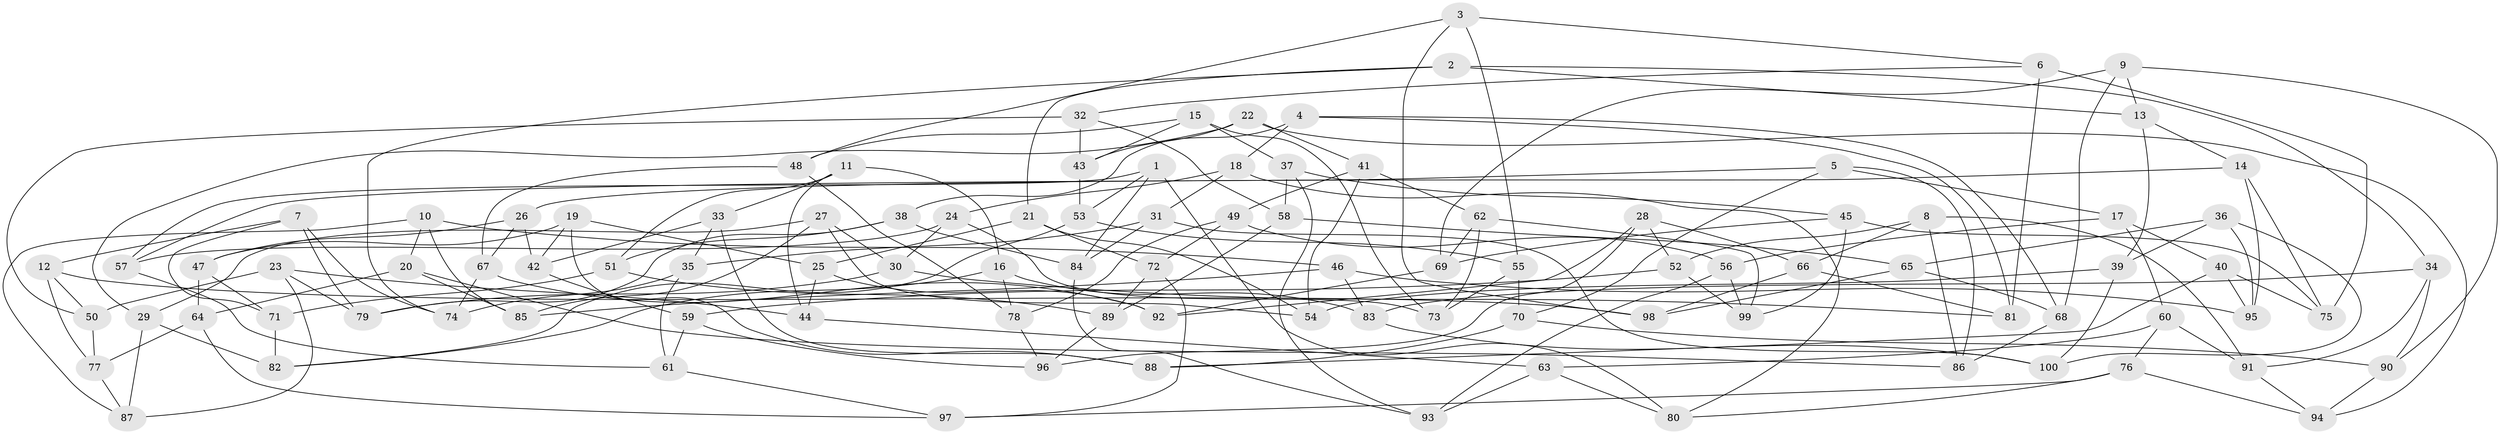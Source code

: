 // Generated by graph-tools (version 1.1) at 2025/39/02/21/25 10:39:01]
// undirected, 100 vertices, 200 edges
graph export_dot {
graph [start="1"]
  node [color=gray90,style=filled];
  1;
  2;
  3;
  4;
  5;
  6;
  7;
  8;
  9;
  10;
  11;
  12;
  13;
  14;
  15;
  16;
  17;
  18;
  19;
  20;
  21;
  22;
  23;
  24;
  25;
  26;
  27;
  28;
  29;
  30;
  31;
  32;
  33;
  34;
  35;
  36;
  37;
  38;
  39;
  40;
  41;
  42;
  43;
  44;
  45;
  46;
  47;
  48;
  49;
  50;
  51;
  52;
  53;
  54;
  55;
  56;
  57;
  58;
  59;
  60;
  61;
  62;
  63;
  64;
  65;
  66;
  67;
  68;
  69;
  70;
  71;
  72;
  73;
  74;
  75;
  76;
  77;
  78;
  79;
  80;
  81;
  82;
  83;
  84;
  85;
  86;
  87;
  88;
  89;
  90;
  91;
  92;
  93;
  94;
  95;
  96;
  97;
  98;
  99;
  100;
  1 -- 84;
  1 -- 57;
  1 -- 80;
  1 -- 53;
  2 -- 74;
  2 -- 21;
  2 -- 34;
  2 -- 13;
  3 -- 6;
  3 -- 98;
  3 -- 55;
  3 -- 48;
  4 -- 81;
  4 -- 68;
  4 -- 18;
  4 -- 38;
  5 -- 70;
  5 -- 17;
  5 -- 57;
  5 -- 86;
  6 -- 32;
  6 -- 75;
  6 -- 81;
  7 -- 79;
  7 -- 71;
  7 -- 74;
  7 -- 12;
  8 -- 91;
  8 -- 86;
  8 -- 66;
  8 -- 52;
  9 -- 90;
  9 -- 68;
  9 -- 69;
  9 -- 13;
  10 -- 85;
  10 -- 87;
  10 -- 20;
  10 -- 46;
  11 -- 33;
  11 -- 44;
  11 -- 16;
  11 -- 51;
  12 -- 98;
  12 -- 50;
  12 -- 77;
  13 -- 14;
  13 -- 39;
  14 -- 75;
  14 -- 95;
  14 -- 26;
  15 -- 48;
  15 -- 73;
  15 -- 43;
  15 -- 37;
  16 -- 82;
  16 -- 78;
  16 -- 83;
  17 -- 56;
  17 -- 60;
  17 -- 40;
  18 -- 24;
  18 -- 80;
  18 -- 31;
  19 -- 88;
  19 -- 25;
  19 -- 42;
  19 -- 47;
  20 -- 86;
  20 -- 64;
  20 -- 85;
  21 -- 72;
  21 -- 54;
  21 -- 25;
  22 -- 29;
  22 -- 43;
  22 -- 41;
  22 -- 94;
  23 -- 87;
  23 -- 44;
  23 -- 50;
  23 -- 79;
  24 -- 57;
  24 -- 73;
  24 -- 30;
  25 -- 44;
  25 -- 92;
  26 -- 42;
  26 -- 67;
  26 -- 47;
  27 -- 54;
  27 -- 29;
  27 -- 85;
  27 -- 30;
  28 -- 66;
  28 -- 96;
  28 -- 52;
  28 -- 92;
  29 -- 87;
  29 -- 82;
  30 -- 79;
  30 -- 81;
  31 -- 35;
  31 -- 100;
  31 -- 84;
  32 -- 50;
  32 -- 58;
  32 -- 43;
  33 -- 88;
  33 -- 35;
  33 -- 42;
  34 -- 83;
  34 -- 91;
  34 -- 90;
  35 -- 61;
  35 -- 74;
  36 -- 95;
  36 -- 39;
  36 -- 65;
  36 -- 100;
  37 -- 58;
  37 -- 93;
  37 -- 45;
  38 -- 79;
  38 -- 51;
  38 -- 84;
  39 -- 100;
  39 -- 54;
  40 -- 95;
  40 -- 88;
  40 -- 75;
  41 -- 49;
  41 -- 54;
  41 -- 62;
  42 -- 59;
  43 -- 53;
  44 -- 63;
  45 -- 99;
  45 -- 75;
  45 -- 69;
  46 -- 83;
  46 -- 85;
  46 -- 95;
  47 -- 71;
  47 -- 64;
  48 -- 67;
  48 -- 78;
  49 -- 56;
  49 -- 72;
  49 -- 78;
  50 -- 77;
  51 -- 71;
  51 -- 89;
  52 -- 59;
  52 -- 99;
  53 -- 55;
  53 -- 82;
  55 -- 70;
  55 -- 73;
  56 -- 99;
  56 -- 93;
  57 -- 61;
  58 -- 65;
  58 -- 89;
  59 -- 96;
  59 -- 61;
  60 -- 76;
  60 -- 91;
  60 -- 63;
  61 -- 97;
  62 -- 69;
  62 -- 99;
  62 -- 73;
  63 -- 80;
  63 -- 93;
  64 -- 77;
  64 -- 97;
  65 -- 68;
  65 -- 98;
  66 -- 98;
  66 -- 81;
  67 -- 74;
  67 -- 92;
  68 -- 86;
  69 -- 92;
  70 -- 90;
  70 -- 88;
  71 -- 82;
  72 -- 89;
  72 -- 97;
  76 -- 97;
  76 -- 80;
  76 -- 94;
  77 -- 87;
  78 -- 96;
  83 -- 100;
  84 -- 93;
  89 -- 96;
  90 -- 94;
  91 -- 94;
}
